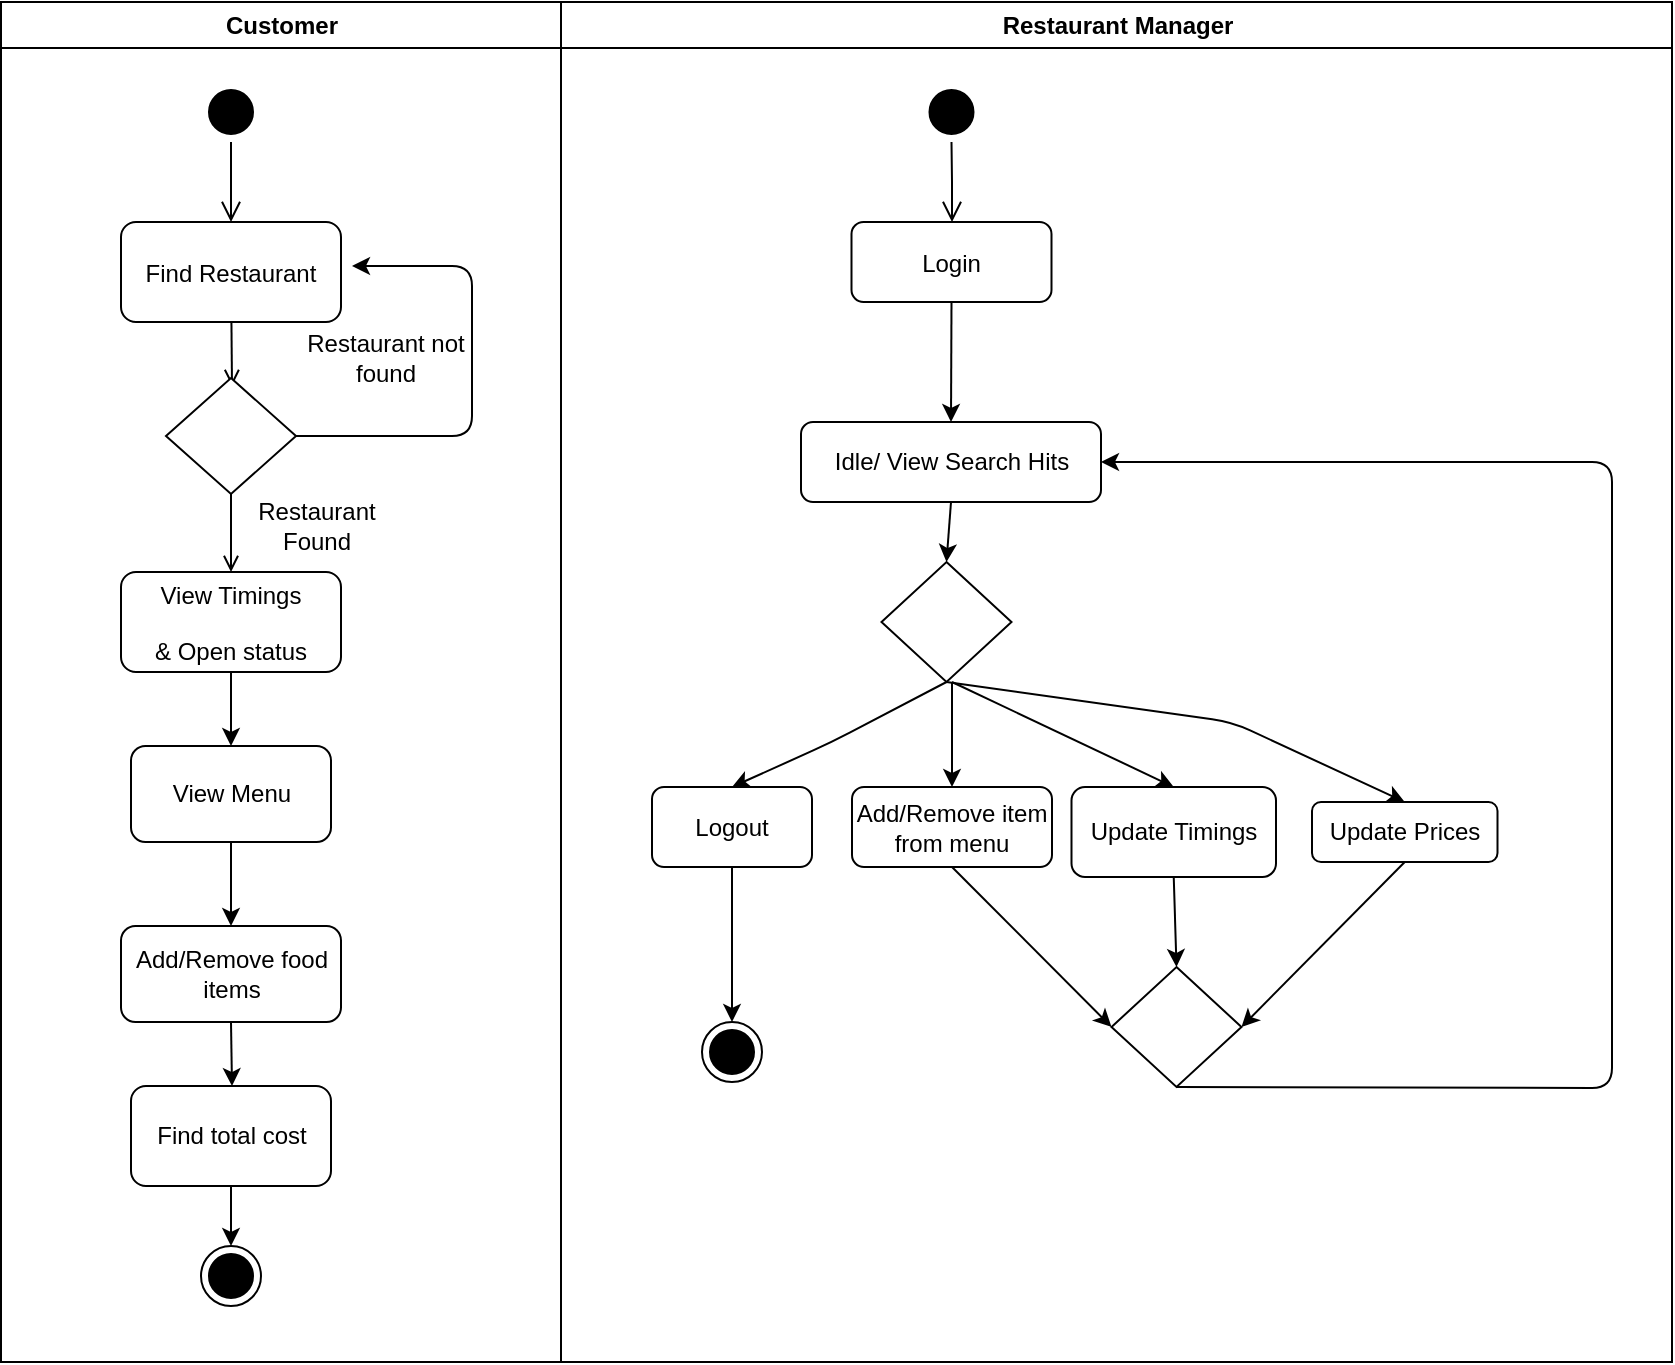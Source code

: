 <mxfile version="14.4.8" type="github">
  <diagram name="Page-1" id="e7e014a7-5840-1c2e-5031-d8a46d1fe8dd">
    <mxGraphModel dx="1221" dy="691" grid="1" gridSize="10" guides="1" tooltips="1" connect="1" arrows="1" fold="1" page="1" pageScale="1" pageWidth="1169" pageHeight="826" background="#ffffff" math="0" shadow="0">
      <root>
        <mxCell id="0" />
        <mxCell id="1" parent="0" />
        <mxCell id="2" value="Customer" style="swimlane;whiteSpace=wrap" parent="1" vertex="1">
          <mxGeometry x="164.5" y="120" width="280" height="680" as="geometry" />
        </mxCell>
        <mxCell id="5" value="" style="ellipse;shape=startState;fillColor=#000000;" parent="2" vertex="1">
          <mxGeometry x="100" y="40" width="30" height="30" as="geometry" />
        </mxCell>
        <mxCell id="6" value="" style="edgeStyle=elbowEdgeStyle;elbow=horizontal;verticalAlign=bottom;endArrow=open;endSize=8;endFill=1;rounded=0" parent="2" source="5" target="7" edge="1">
          <mxGeometry x="100" y="40" as="geometry">
            <mxPoint x="115" y="110" as="targetPoint" />
          </mxGeometry>
        </mxCell>
        <mxCell id="7" value="Find Restaurant" style="rounded=1;" parent="2" vertex="1">
          <mxGeometry x="60" y="110" width="110" height="50" as="geometry" />
        </mxCell>
        <mxCell id="9" value="" style="endArrow=open;endFill=1;rounded=0;" parent="2" source="7" edge="1">
          <mxGeometry relative="1" as="geometry">
            <mxPoint x="115.5" y="192" as="targetPoint" />
          </mxGeometry>
        </mxCell>
        <mxCell id="10" value="View Timings &#xa;&#xa;&amp; Open status" style="rounded=1;" parent="2" vertex="1">
          <mxGeometry x="60" y="285" width="110" height="50" as="geometry" />
        </mxCell>
        <mxCell id="11" value="" style="endArrow=open;endFill=1;rounded=0;exitX=0.5;exitY=1;exitDx=0;exitDy=0;" parent="2" source="HBkLeVU5GFFPTy2UnmNG-42" target="10" edge="1">
          <mxGeometry relative="1" as="geometry">
            <mxPoint x="115" y="270" as="sourcePoint" />
          </mxGeometry>
        </mxCell>
        <mxCell id="HBkLeVU5GFFPTy2UnmNG-41" value="" style="ellipse;html=1;shape=endState;fillColor=#000000;strokeColor=#000000;" vertex="1" parent="2">
          <mxGeometry x="100" y="622" width="30" height="30" as="geometry" />
        </mxCell>
        <mxCell id="HBkLeVU5GFFPTy2UnmNG-42" value="" style="rhombus;whiteSpace=wrap;html=1;rounded=0;" vertex="1" parent="2">
          <mxGeometry x="82.5" y="188" width="65" height="58" as="geometry" />
        </mxCell>
        <mxCell id="HBkLeVU5GFFPTy2UnmNG-46" value="Restaurant Found" style="text;html=1;strokeColor=none;fillColor=none;align=center;verticalAlign=middle;whiteSpace=wrap;rounded=0;" vertex="1" parent="2">
          <mxGeometry x="125.5" y="252" width="65" height="20" as="geometry" />
        </mxCell>
        <mxCell id="HBkLeVU5GFFPTy2UnmNG-48" value="View Menu" style="rounded=1;whiteSpace=wrap;html=1;" vertex="1" parent="2">
          <mxGeometry x="65" y="372" width="100" height="48" as="geometry" />
        </mxCell>
        <mxCell id="HBkLeVU5GFFPTy2UnmNG-43" value="" style="endArrow=classic;html=1;exitX=1;exitY=0.5;exitDx=0;exitDy=0;" edge="1" parent="2" source="HBkLeVU5GFFPTy2UnmNG-42">
          <mxGeometry width="50" height="50" relative="1" as="geometry">
            <mxPoint x="335.5" y="382" as="sourcePoint" />
            <mxPoint x="175.5" y="132" as="targetPoint" />
            <Array as="points">
              <mxPoint x="235.5" y="217" />
              <mxPoint x="235.5" y="132" />
            </Array>
          </mxGeometry>
        </mxCell>
        <mxCell id="HBkLeVU5GFFPTy2UnmNG-49" value="" style="endArrow=classic;html=1;strokeColor=#000000;exitX=0.5;exitY=1;exitDx=0;exitDy=0;entryX=0.5;entryY=0;entryDx=0;entryDy=0;" edge="1" parent="2" source="10" target="HBkLeVU5GFFPTy2UnmNG-48">
          <mxGeometry width="50" height="50" relative="1" as="geometry">
            <mxPoint x="335.5" y="312" as="sourcePoint" />
            <mxPoint x="385.5" y="262" as="targetPoint" />
          </mxGeometry>
        </mxCell>
        <mxCell id="HBkLeVU5GFFPTy2UnmNG-50" value="Add/Remove food items" style="rounded=1;whiteSpace=wrap;html=1;" vertex="1" parent="2">
          <mxGeometry x="60" y="462" width="110" height="48" as="geometry" />
        </mxCell>
        <mxCell id="HBkLeVU5GFFPTy2UnmNG-51" value="" style="endArrow=classic;html=1;strokeColor=#000000;exitX=0.5;exitY=1;exitDx=0;exitDy=0;entryX=0.5;entryY=0;entryDx=0;entryDy=0;" edge="1" parent="2" source="HBkLeVU5GFFPTy2UnmNG-48" target="HBkLeVU5GFFPTy2UnmNG-50">
          <mxGeometry width="50" height="50" relative="1" as="geometry">
            <mxPoint x="335.5" y="312" as="sourcePoint" />
            <mxPoint x="385.5" y="262" as="targetPoint" />
          </mxGeometry>
        </mxCell>
        <mxCell id="HBkLeVU5GFFPTy2UnmNG-52" value="" style="endArrow=classic;html=1;strokeColor=#000000;exitX=0.5;exitY=1;exitDx=0;exitDy=0;" edge="1" parent="2" source="HBkLeVU5GFFPTy2UnmNG-50">
          <mxGeometry width="50" height="50" relative="1" as="geometry">
            <mxPoint x="335.5" y="312" as="sourcePoint" />
            <mxPoint x="115.5" y="542" as="targetPoint" />
          </mxGeometry>
        </mxCell>
        <mxCell id="HBkLeVU5GFFPTy2UnmNG-45" value="Restaurant not found" style="text;html=1;strokeColor=none;fillColor=none;align=center;verticalAlign=middle;whiteSpace=wrap;rounded=0;" vertex="1" parent="2">
          <mxGeometry x="147.5" y="168" width="90" height="20" as="geometry" />
        </mxCell>
        <mxCell id="HBkLeVU5GFFPTy2UnmNG-53" value="Find total cost" style="rounded=1;whiteSpace=wrap;html=1;" vertex="1" parent="2">
          <mxGeometry x="65" y="542" width="100" height="50" as="geometry" />
        </mxCell>
        <mxCell id="HBkLeVU5GFFPTy2UnmNG-54" value="" style="endArrow=classic;html=1;strokeColor=#000000;exitX=0.5;exitY=1;exitDx=0;exitDy=0;entryX=0.5;entryY=0;entryDx=0;entryDy=0;" edge="1" parent="2" source="HBkLeVU5GFFPTy2UnmNG-53" target="HBkLeVU5GFFPTy2UnmNG-41">
          <mxGeometry width="50" height="50" relative="1" as="geometry">
            <mxPoint x="125.5" y="592" as="sourcePoint" />
            <mxPoint x="175.5" y="542" as="targetPoint" />
          </mxGeometry>
        </mxCell>
        <mxCell id="3" value="Restaurant Manager" style="swimlane;whiteSpace=wrap" parent="1" vertex="1">
          <mxGeometry x="444.5" y="120" width="555.5" height="680" as="geometry" />
        </mxCell>
        <mxCell id="13" value="" style="ellipse;shape=startState;fillColor=#000000;" parent="3" vertex="1">
          <mxGeometry x="180.25" y="40" width="30" height="30" as="geometry" />
        </mxCell>
        <mxCell id="14" value="" style="edgeStyle=elbowEdgeStyle;elbow=horizontal;verticalAlign=bottom;endArrow=open;endSize=8;endFill=1;rounded=0" parent="3" source="13" target="15" edge="1">
          <mxGeometry x="40" y="20" as="geometry">
            <mxPoint x="55" y="90" as="targetPoint" />
          </mxGeometry>
        </mxCell>
        <mxCell id="15" value="Login" style="rounded=1;" parent="3" vertex="1">
          <mxGeometry x="145.25" y="110" width="100" height="40" as="geometry" />
        </mxCell>
        <mxCell id="HBkLeVU5GFFPTy2UnmNG-56" value="" style="rhombus;whiteSpace=wrap;html=1;rounded=0;strokeColor=#000000;" vertex="1" parent="3">
          <mxGeometry x="160.25" y="280" width="65" height="60" as="geometry" />
        </mxCell>
        <mxCell id="HBkLeVU5GFFPTy2UnmNG-61" value="Update Prices" style="rounded=1;whiteSpace=wrap;html=1;strokeColor=#000000;" vertex="1" parent="3">
          <mxGeometry x="375.5" y="400" width="92.75" height="30" as="geometry" />
        </mxCell>
        <mxCell id="HBkLeVU5GFFPTy2UnmNG-62" value="Update Timings" style="rounded=1;whiteSpace=wrap;html=1;strokeColor=#000000;" vertex="1" parent="3">
          <mxGeometry x="255.25" y="392.5" width="102.25" height="45" as="geometry" />
        </mxCell>
        <mxCell id="HBkLeVU5GFFPTy2UnmNG-60" value="Add/Remove item from menu" style="rounded=1;whiteSpace=wrap;html=1;strokeColor=#000000;" vertex="1" parent="3">
          <mxGeometry x="145.5" y="392.5" width="100" height="40" as="geometry" />
        </mxCell>
        <mxCell id="HBkLeVU5GFFPTy2UnmNG-63" value="Logout" style="rounded=1;whiteSpace=wrap;html=1;strokeColor=#000000;" vertex="1" parent="3">
          <mxGeometry x="45.5" y="392.5" width="80" height="40" as="geometry" />
        </mxCell>
        <mxCell id="HBkLeVU5GFFPTy2UnmNG-66" value="" style="endArrow=classic;html=1;strokeColor=#000000;exitX=0.5;exitY=1;exitDx=0;exitDy=0;entryX=0.5;entryY=0;entryDx=0;entryDy=0;" edge="1" parent="3" source="HBkLeVU5GFFPTy2UnmNG-56" target="HBkLeVU5GFFPTy2UnmNG-61">
          <mxGeometry width="50" height="50" relative="1" as="geometry">
            <mxPoint x="255.5" y="430" as="sourcePoint" />
            <mxPoint x="305.5" y="380" as="targetPoint" />
            <Array as="points">
              <mxPoint x="335.5" y="360" />
            </Array>
          </mxGeometry>
        </mxCell>
        <mxCell id="HBkLeVU5GFFPTy2UnmNG-67" value="" style="endArrow=classic;html=1;strokeColor=#000000;exitX=0.5;exitY=1;exitDx=0;exitDy=0;entryX=0.5;entryY=0;entryDx=0;entryDy=0;" edge="1" parent="3" source="HBkLeVU5GFFPTy2UnmNG-56" target="HBkLeVU5GFFPTy2UnmNG-63">
          <mxGeometry width="50" height="50" relative="1" as="geometry">
            <mxPoint x="255.5" y="430" as="sourcePoint" />
            <mxPoint x="305.5" y="380" as="targetPoint" />
            <Array as="points">
              <mxPoint x="135.5" y="370" />
            </Array>
          </mxGeometry>
        </mxCell>
        <mxCell id="HBkLeVU5GFFPTy2UnmNG-68" value="Idle/ View Search Hits" style="rounded=1;whiteSpace=wrap;html=1;strokeColor=#000000;" vertex="1" parent="3">
          <mxGeometry x="120" y="210" width="150" height="40" as="geometry" />
        </mxCell>
        <mxCell id="HBkLeVU5GFFPTy2UnmNG-69" value="" style="endArrow=classic;html=1;strokeColor=#000000;exitX=0.5;exitY=1;exitDx=0;exitDy=0;entryX=0.5;entryY=0;entryDx=0;entryDy=0;" edge="1" parent="3" source="15" target="HBkLeVU5GFFPTy2UnmNG-68">
          <mxGeometry width="50" height="50" relative="1" as="geometry">
            <mxPoint x="255.5" y="340" as="sourcePoint" />
            <mxPoint x="235.5" y="180" as="targetPoint" />
          </mxGeometry>
        </mxCell>
        <mxCell id="HBkLeVU5GFFPTy2UnmNG-70" value="" style="endArrow=classic;html=1;strokeColor=#000000;exitX=0.5;exitY=1;exitDx=0;exitDy=0;entryX=0.5;entryY=0;entryDx=0;entryDy=0;" edge="1" parent="3" source="HBkLeVU5GFFPTy2UnmNG-68" target="HBkLeVU5GFFPTy2UnmNG-56">
          <mxGeometry width="50" height="50" relative="1" as="geometry">
            <mxPoint x="255.5" y="340" as="sourcePoint" />
            <mxPoint x="305.5" y="290" as="targetPoint" />
          </mxGeometry>
        </mxCell>
        <mxCell id="HBkLeVU5GFFPTy2UnmNG-72" value="" style="rhombus;whiteSpace=wrap;html=1;rounded=0;strokeColor=#000000;" vertex="1" parent="3">
          <mxGeometry x="275.25" y="482.5" width="65" height="60" as="geometry" />
        </mxCell>
        <mxCell id="HBkLeVU5GFFPTy2UnmNG-73" value="" style="endArrow=classic;html=1;strokeColor=#000000;exitX=0.5;exitY=1;exitDx=0;exitDy=0;entryX=0;entryY=0.5;entryDx=0;entryDy=0;" edge="1" parent="3" source="HBkLeVU5GFFPTy2UnmNG-60" target="HBkLeVU5GFFPTy2UnmNG-72">
          <mxGeometry width="50" height="50" relative="1" as="geometry">
            <mxPoint x="235.5" y="460" as="sourcePoint" />
            <mxPoint x="115.5" y="480" as="targetPoint" />
          </mxGeometry>
        </mxCell>
        <mxCell id="HBkLeVU5GFFPTy2UnmNG-74" value="" style="endArrow=classic;html=1;strokeColor=#000000;entryX=0.5;entryY=0;entryDx=0;entryDy=0;exitX=0.5;exitY=1;exitDx=0;exitDy=0;" edge="1" parent="3" source="HBkLeVU5GFFPTy2UnmNG-62" target="HBkLeVU5GFFPTy2UnmNG-72">
          <mxGeometry width="50" height="50" relative="1" as="geometry">
            <mxPoint x="265.5" y="470" as="sourcePoint" />
            <mxPoint x="285.5" y="410" as="targetPoint" />
          </mxGeometry>
        </mxCell>
        <mxCell id="HBkLeVU5GFFPTy2UnmNG-75" value="" style="endArrow=classic;html=1;strokeColor=#000000;exitX=0.5;exitY=1;exitDx=0;exitDy=0;entryX=1;entryY=0.5;entryDx=0;entryDy=0;" edge="1" parent="3" source="HBkLeVU5GFFPTy2UnmNG-61" target="HBkLeVU5GFFPTy2UnmNG-72">
          <mxGeometry width="50" height="50" relative="1" as="geometry">
            <mxPoint x="235.5" y="460" as="sourcePoint" />
            <mxPoint x="285.5" y="410" as="targetPoint" />
          </mxGeometry>
        </mxCell>
        <mxCell id="HBkLeVU5GFFPTy2UnmNG-76" value="" style="endArrow=classic;html=1;strokeColor=#000000;exitX=0.5;exitY=1;exitDx=0;exitDy=0;entryX=0.5;entryY=0;entryDx=0;entryDy=0;" edge="1" parent="3" source="HBkLeVU5GFFPTy2UnmNG-63" target="HBkLeVU5GFFPTy2UnmNG-77">
          <mxGeometry width="50" height="50" relative="1" as="geometry">
            <mxPoint x="438.25" y="540" as="sourcePoint" />
            <mxPoint x="495.5" y="500" as="targetPoint" />
          </mxGeometry>
        </mxCell>
        <mxCell id="HBkLeVU5GFFPTy2UnmNG-77" value="" style="ellipse;html=1;shape=endState;fillColor=#000000;strokeColor=#000000;" vertex="1" parent="3">
          <mxGeometry x="70.5" y="510" width="30" height="30" as="geometry" />
        </mxCell>
        <mxCell id="HBkLeVU5GFFPTy2UnmNG-79" value="" style="endArrow=classic;html=1;strokeColor=#000000;exitX=0.5;exitY=1;exitDx=0;exitDy=0;entryX=1;entryY=0.5;entryDx=0;entryDy=0;" edge="1" parent="3" source="HBkLeVU5GFFPTy2UnmNG-72" target="HBkLeVU5GFFPTy2UnmNG-68">
          <mxGeometry width="50" height="50" relative="1" as="geometry">
            <mxPoint x="235.5" y="460" as="sourcePoint" />
            <mxPoint x="515.5" y="200" as="targetPoint" />
            <Array as="points">
              <mxPoint x="525.5" y="543" />
              <mxPoint x="525.5" y="230" />
            </Array>
          </mxGeometry>
        </mxCell>
        <mxCell id="HBkLeVU5GFFPTy2UnmNG-64" value="" style="endArrow=classic;html=1;strokeColor=#000000;entryX=0.5;entryY=0;entryDx=0;entryDy=0;" edge="1" parent="1" target="HBkLeVU5GFFPTy2UnmNG-60">
          <mxGeometry width="50" height="50" relative="1" as="geometry">
            <mxPoint x="640" y="460" as="sourcePoint" />
            <mxPoint x="750" y="500" as="targetPoint" />
          </mxGeometry>
        </mxCell>
        <mxCell id="HBkLeVU5GFFPTy2UnmNG-65" value="" style="endArrow=classic;html=1;strokeColor=#000000;entryX=0.5;entryY=0;entryDx=0;entryDy=0;" edge="1" parent="1" target="HBkLeVU5GFFPTy2UnmNG-62">
          <mxGeometry width="50" height="50" relative="1" as="geometry">
            <mxPoint x="640" y="460" as="sourcePoint" />
            <mxPoint x="750" y="500" as="targetPoint" />
          </mxGeometry>
        </mxCell>
      </root>
    </mxGraphModel>
  </diagram>
</mxfile>
